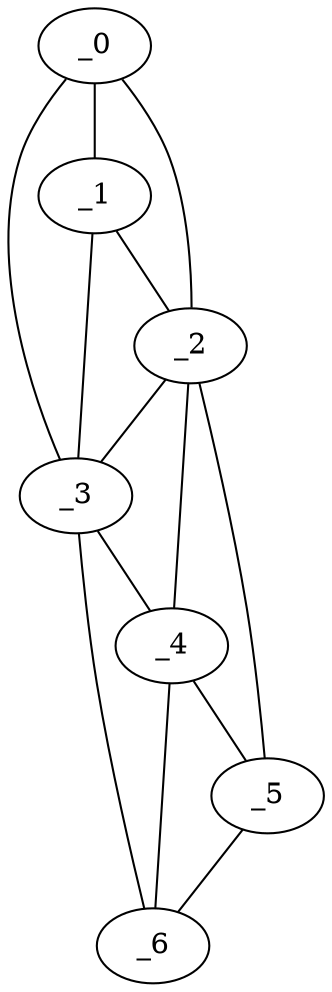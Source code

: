 graph "obj38__25.gxl" {
	_0	 [x=5,
		y=50];
	_1	 [x=14,
		y=50];
	_0 -- _1	 [valence=2];
	_2	 [x=28,
		y=42];
	_0 -- _2	 [valence=1];
	_3	 [x=104,
		y=73];
	_0 -- _3	 [valence=1];
	_1 -- _2	 [valence=1];
	_1 -- _3	 [valence=2];
	_2 -- _3	 [valence=2];
	_4	 [x=117,
		y=63];
	_2 -- _4	 [valence=2];
	_5	 [x=125,
		y=56];
	_2 -- _5	 [valence=1];
	_3 -- _4	 [valence=2];
	_6	 [x=126,
		y=75];
	_3 -- _6	 [valence=1];
	_4 -- _5	 [valence=2];
	_4 -- _6	 [valence=2];
	_5 -- _6	 [valence=1];
}
